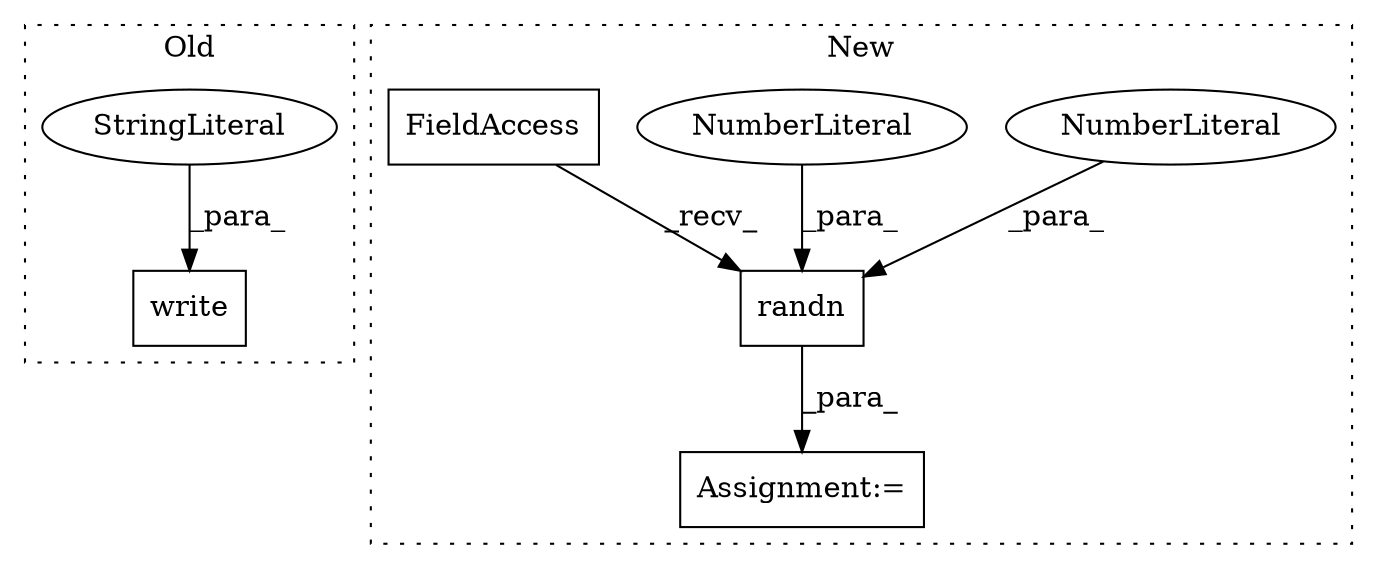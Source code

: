 digraph G {
subgraph cluster0 {
1 [label="write" a="32" s="592,605" l="6,1" shape="box"];
6 [label="StringLiteral" a="45" s="598" l="7" shape="ellipse"];
label = "Old";
style="dotted";
}
subgraph cluster1 {
2 [label="randn" a="32" s="484,497" l="6,1" shape="box"];
3 [label="NumberLiteral" a="34" s="490" l="3" shape="ellipse"];
4 [label="NumberLiteral" a="34" s="494" l="3" shape="ellipse"];
5 [label="FieldAccess" a="22" s="471" l="12" shape="box"];
7 [label="Assignment:=" a="7" s="470" l="1" shape="box"];
label = "New";
style="dotted";
}
2 -> 7 [label="_para_"];
3 -> 2 [label="_para_"];
4 -> 2 [label="_para_"];
5 -> 2 [label="_recv_"];
6 -> 1 [label="_para_"];
}